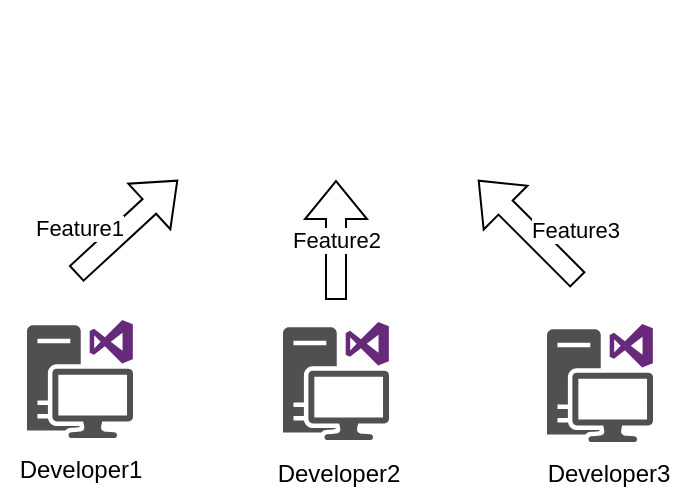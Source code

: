 <mxfile version="17.4.5" type="github">
  <diagram id="NObHTL3DqPp1tpmNEmtb" name="Page-1">
    <mxGraphModel dx="1350" dy="773" grid="1" gridSize="10" guides="1" tooltips="1" connect="1" arrows="1" fold="1" page="1" pageScale="1" pageWidth="827" pageHeight="1169" math="0" shadow="0">
      <root>
        <mxCell id="0" />
        <mxCell id="1" parent="0" />
        <mxCell id="QOIeR0Ajo9bh3W5s2EL1-7" value="Developer1" style="text;html=1;align=center;verticalAlign=middle;resizable=0;points=[];autosize=1;strokeColor=none;fillColor=none;" vertex="1" parent="1">
          <mxGeometry x="81" y="575" width="80" height="20" as="geometry" />
        </mxCell>
        <mxCell id="QOIeR0Ajo9bh3W5s2EL1-8" value="Developer2" style="text;html=1;align=center;verticalAlign=middle;resizable=0;points=[];autosize=1;strokeColor=none;fillColor=none;" vertex="1" parent="1">
          <mxGeometry x="210" y="577" width="80" height="20" as="geometry" />
        </mxCell>
        <mxCell id="QOIeR0Ajo9bh3W5s2EL1-9" value="Developer3" style="text;html=1;align=center;verticalAlign=middle;resizable=0;points=[];autosize=1;strokeColor=none;fillColor=none;" vertex="1" parent="1">
          <mxGeometry x="345" y="577" width="80" height="20" as="geometry" />
        </mxCell>
        <mxCell id="QOIeR0Ajo9bh3W5s2EL1-12" value="" style="sketch=0;pointerEvents=1;shadow=0;dashed=0;html=1;strokeColor=none;fillColor=#505050;labelPosition=center;verticalLabelPosition=bottom;verticalAlign=top;outlineConnect=0;align=center;shape=mxgraph.office.devices.workstation_visual_studio;" vertex="1" parent="1">
          <mxGeometry x="94.5" y="510" width="53" height="59" as="geometry" />
        </mxCell>
        <mxCell id="QOIeR0Ajo9bh3W5s2EL1-13" value="" style="sketch=0;pointerEvents=1;shadow=0;dashed=0;html=1;strokeColor=none;fillColor=#505050;labelPosition=center;verticalLabelPosition=bottom;verticalAlign=top;outlineConnect=0;align=center;shape=mxgraph.office.devices.workstation_visual_studio;" vertex="1" parent="1">
          <mxGeometry x="222.5" y="511" width="53" height="59" as="geometry" />
        </mxCell>
        <mxCell id="QOIeR0Ajo9bh3W5s2EL1-14" value="" style="sketch=0;pointerEvents=1;shadow=0;dashed=0;html=1;strokeColor=none;fillColor=#505050;labelPosition=center;verticalLabelPosition=bottom;verticalAlign=top;outlineConnect=0;align=center;shape=mxgraph.office.devices.workstation_visual_studio;" vertex="1" parent="1">
          <mxGeometry x="354.5" y="512" width="53" height="59" as="geometry" />
        </mxCell>
        <mxCell id="QOIeR0Ajo9bh3W5s2EL1-16" value="Feature1" style="shape=flexArrow;endArrow=classic;html=1;rounded=0;align=right;" edge="1" parent="1">
          <mxGeometry width="50" height="50" relative="1" as="geometry">
            <mxPoint x="119" y="487" as="sourcePoint" />
            <mxPoint x="170" y="440" as="targetPoint" />
          </mxGeometry>
        </mxCell>
        <mxCell id="QOIeR0Ajo9bh3W5s2EL1-19" value="Feature3" style="shape=flexArrow;endArrow=classic;html=1;rounded=0;align=left;" edge="1" parent="1">
          <mxGeometry width="50" height="50" relative="1" as="geometry">
            <mxPoint x="370" y="490" as="sourcePoint" />
            <mxPoint x="320" y="440" as="targetPoint" />
          </mxGeometry>
        </mxCell>
        <mxCell id="QOIeR0Ajo9bh3W5s2EL1-20" value="Feature2" style="shape=flexArrow;endArrow=classic;html=1;rounded=0;" edge="1" parent="1">
          <mxGeometry width="50" height="50" relative="1" as="geometry">
            <mxPoint x="249" y="500" as="sourcePoint" />
            <mxPoint x="249" y="440" as="targetPoint" />
          </mxGeometry>
        </mxCell>
        <mxCell id="QOIeR0Ajo9bh3W5s2EL1-24" value="" style="shape=image;html=1;verticalAlign=top;verticalLabelPosition=bottom;labelBackgroundColor=#ffffff;imageAspect=0;aspect=fixed;image=https://cdn4.iconfinder.com/data/icons/miu-square-shadow-social/60/github-square-shadow-social-media-128.png" vertex="1" parent="1">
          <mxGeometry x="212" y="350" width="78" height="78" as="geometry" />
        </mxCell>
      </root>
    </mxGraphModel>
  </diagram>
</mxfile>
